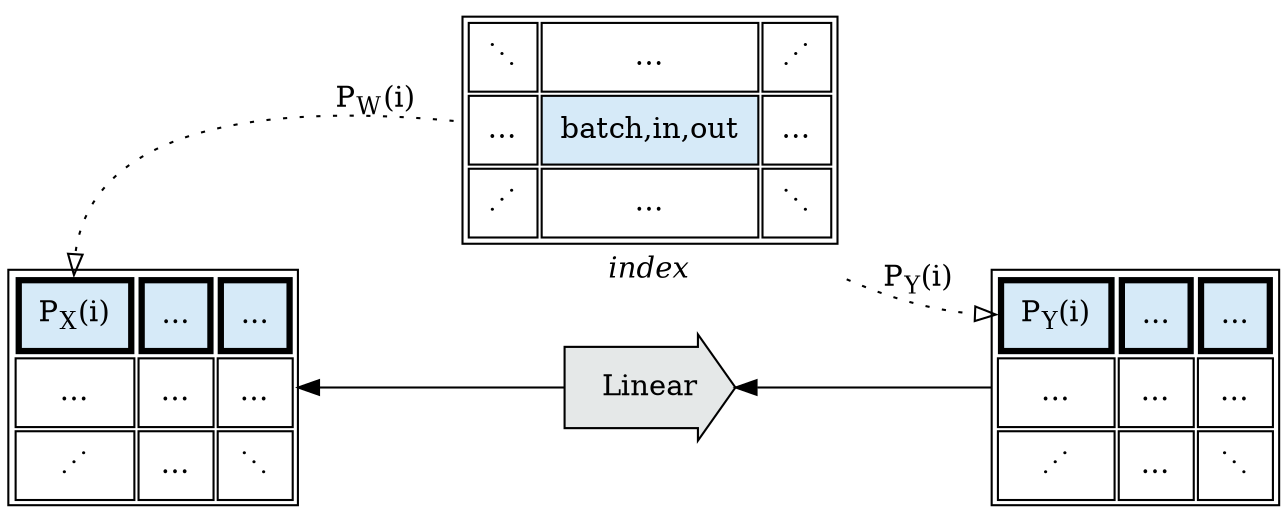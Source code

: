 digraph G {
  rankdir=RL;
  idx [
    shape="plain";
    label=<
      <table border="0">
        <tr>
          <td>
            <table cellpadding="8">
              <tr>
                <td>⋱</td>
                <td>…</td>
                <td>⋰</td>
              </tr>
              <tr>
                <td>…</td>
                <td bgcolor="#D6EAF8" align="center">batch,in,out</td>
                <td>…</td>
              </tr>
              <tr>
                <td>⋰</td>
                <td>…</td>
                <td>⋱</td>
              </tr>
            </table>
          </td>
        </tr>
        <tr>
          <td><i>index</i></td>
        </tr>
      </table>
    >;
  ];
  x [
    shape="plain";
    label=<
      <table cellpadding="8">
        <tr>
          <td port="a" bgcolor="#D6EAF8" border="3">P<sub>X</sub>(i)</td>
          <td bgcolor="#D6EAF8" border="3">...</td>
          <td bgcolor="#D6EAF8" border="3">...</td>
        </tr>
        <tr>
          <td>…</td>
          <td>…</td>
          <td>…</td>
        </tr>
        <tr>
          <td>⋰</td>
          <td>…</td>
          <td>⋱</td>
        </tr>
      </table>
    >;
  ];
  y [
    shape="plain";
    label=<
      <table cellpadding="8">
        <tr>
          <td port="a" bgcolor="#D6EAF8" border="3">P<sub>Y</sub>(i)</td>
          <td bgcolor="#D6EAF8" border="3">...</td>
          <td bgcolor="#D6EAF8" border="3">...</td>
        </tr>
        <tr>
          <td>…</td>
          <td>…</td>
          <td>…</td>
        </tr>
        <tr>
          <td>⋰</td>
          <td>…</td>
          <td>⋱</td>
        </tr>
      </table>
    >;
  ];
  op [
    label=Linear;
    shape=rarrow;
    style=filled;
    fillcolor="#E5E8E8";
    margin=0.25;
  ];
  op -> x;
  y -> op;
  idx -> x:a [
    label=<P<sub>W</sub>(i)>;
    constraint=false;
    style=dotted;
    arrowhead=empty;
  ];
  idx -> y:a [
    label=<P<sub>Y</sub>(i)>;
    constraint=false;
    style=dotted;
    arrowhead=empty;
  ];
  { rank=same; op; idx; }
}

